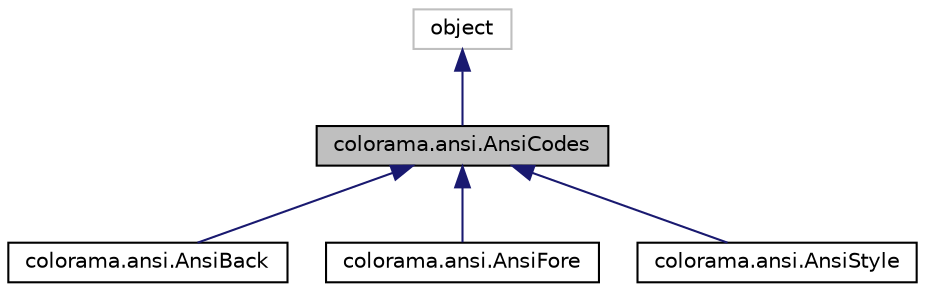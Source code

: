digraph "colorama.ansi.AnsiCodes"
{
 // LATEX_PDF_SIZE
  edge [fontname="Helvetica",fontsize="10",labelfontname="Helvetica",labelfontsize="10"];
  node [fontname="Helvetica",fontsize="10",shape=record];
  Node1 [label="colorama.ansi.AnsiCodes",height=0.2,width=0.4,color="black", fillcolor="grey75", style="filled", fontcolor="black",tooltip=" "];
  Node2 -> Node1 [dir="back",color="midnightblue",fontsize="10",style="solid",fontname="Helvetica"];
  Node2 [label="object",height=0.2,width=0.4,color="grey75", fillcolor="white", style="filled",tooltip=" "];
  Node1 -> Node3 [dir="back",color="midnightblue",fontsize="10",style="solid",fontname="Helvetica"];
  Node3 [label="colorama.ansi.AnsiBack",height=0.2,width=0.4,color="black", fillcolor="white", style="filled",URL="$classcolorama_1_1ansi_1_1AnsiBack.html",tooltip=" "];
  Node1 -> Node4 [dir="back",color="midnightblue",fontsize="10",style="solid",fontname="Helvetica"];
  Node4 [label="colorama.ansi.AnsiFore",height=0.2,width=0.4,color="black", fillcolor="white", style="filled",URL="$classcolorama_1_1ansi_1_1AnsiFore.html",tooltip=" "];
  Node1 -> Node5 [dir="back",color="midnightblue",fontsize="10",style="solid",fontname="Helvetica"];
  Node5 [label="colorama.ansi.AnsiStyle",height=0.2,width=0.4,color="black", fillcolor="white", style="filled",URL="$classcolorama_1_1ansi_1_1AnsiStyle.html",tooltip=" "];
}
